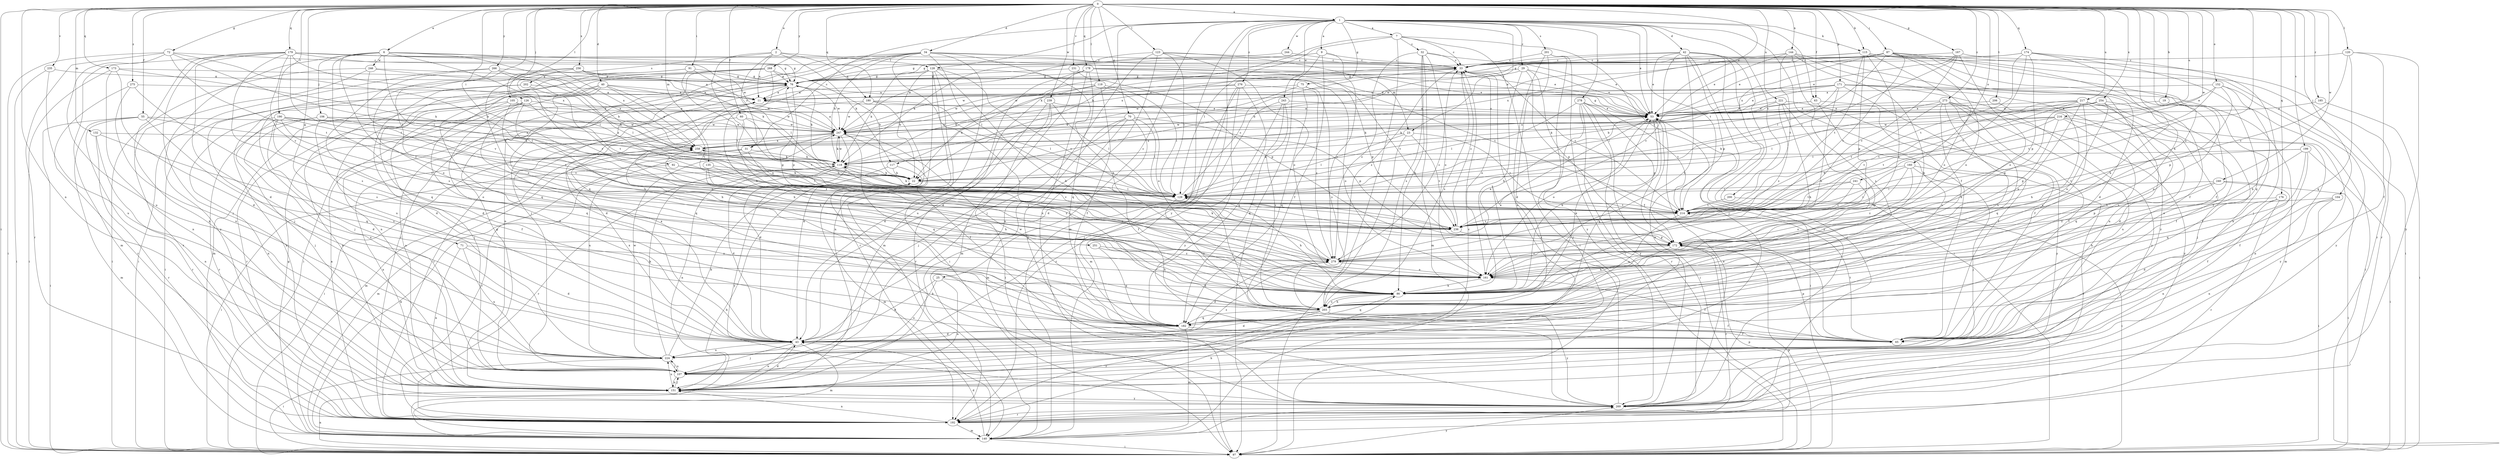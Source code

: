 strict digraph  {
0;
1;
2;
6;
7;
9;
11;
19;
22;
23;
25;
29;
31;
32;
33;
34;
40;
42;
43;
53;
55;
60;
63;
65;
70;
71;
72;
75;
76;
86;
87;
91;
92;
97;
104;
105;
106;
107;
115;
117;
118;
119;
120;
123;
126;
128;
129;
132;
135;
140;
144;
151;
152;
160;
161;
167;
171;
172;
173;
174;
176;
178;
179;
180;
182;
185;
190;
192;
199;
200;
201;
202;
203;
206;
214;
216;
217;
221;
224;
231;
235;
236;
239;
240;
241;
243;
244;
246;
247;
251;
254;
256;
258;
266;
268;
269;
273;
275;
276;
278;
279;
0 -> 1  [label=a];
0 -> 2  [label=a];
0 -> 6  [label=a];
0 -> 19  [label=b];
0 -> 34  [label=d];
0 -> 40  [label=d];
0 -> 53  [label=e];
0 -> 55  [label=f];
0 -> 60  [label=f];
0 -> 63  [label=f];
0 -> 70  [label=g];
0 -> 71  [label=g];
0 -> 72  [label=g];
0 -> 86  [label=h];
0 -> 87  [label=i];
0 -> 91  [label=i];
0 -> 92  [label=i];
0 -> 97  [label=i];
0 -> 104  [label=j];
0 -> 105  [label=j];
0 -> 115  [label=k];
0 -> 119  [label=l];
0 -> 120  [label=l];
0 -> 123  [label=l];
0 -> 126  [label=l];
0 -> 132  [label=m];
0 -> 135  [label=m];
0 -> 144  [label=n];
0 -> 151  [label=n];
0 -> 152  [label=o];
0 -> 160  [label=o];
0 -> 161  [label=o];
0 -> 167  [label=p];
0 -> 171  [label=p];
0 -> 173  [label=q];
0 -> 174  [label=q];
0 -> 176  [label=q];
0 -> 178  [label=q];
0 -> 179  [label=q];
0 -> 180  [label=q];
0 -> 185  [label=r];
0 -> 190  [label=r];
0 -> 199  [label=s];
0 -> 206  [label=t];
0 -> 214  [label=t];
0 -> 216  [label=u];
0 -> 217  [label=u];
0 -> 221  [label=u];
0 -> 231  [label=v];
0 -> 235  [label=v];
0 -> 239  [label=w];
0 -> 240  [label=w];
0 -> 241  [label=w];
0 -> 251  [label=x];
0 -> 254  [label=x];
0 -> 256  [label=x];
0 -> 266  [label=y];
0 -> 268  [label=y];
0 -> 273  [label=z];
0 -> 275  [label=z];
1 -> 7  [label=a];
1 -> 9  [label=a];
1 -> 22  [label=b];
1 -> 23  [label=c];
1 -> 25  [label=c];
1 -> 29  [label=c];
1 -> 31  [label=c];
1 -> 42  [label=d];
1 -> 53  [label=e];
1 -> 63  [label=f];
1 -> 65  [label=f];
1 -> 75  [label=g];
1 -> 115  [label=k];
1 -> 128  [label=l];
1 -> 140  [label=m];
1 -> 200  [label=s];
1 -> 201  [label=s];
1 -> 214  [label=t];
1 -> 243  [label=w];
1 -> 244  [label=w];
1 -> 269  [label=y];
1 -> 276  [label=z];
1 -> 278  [label=z];
2 -> 11  [label=a];
2 -> 31  [label=c];
2 -> 117  [label=k];
2 -> 128  [label=l];
2 -> 129  [label=l];
2 -> 180  [label=q];
2 -> 202  [label=s];
6 -> 22  [label=b];
6 -> 76  [label=g];
6 -> 106  [label=j];
6 -> 129  [label=l];
6 -> 203  [label=s];
6 -> 236  [label=v];
6 -> 246  [label=w];
6 -> 258  [label=x];
6 -> 269  [label=y];
6 -> 279  [label=z];
7 -> 32  [label=c];
7 -> 33  [label=c];
7 -> 97  [label=i];
7 -> 117  [label=k];
7 -> 129  [label=l];
7 -> 203  [label=s];
7 -> 214  [label=t];
9 -> 33  [label=c];
9 -> 65  [label=f];
9 -> 76  [label=g];
9 -> 97  [label=i];
9 -> 247  [label=w];
9 -> 279  [label=z];
11 -> 53  [label=e];
11 -> 86  [label=h];
19 -> 53  [label=e];
19 -> 161  [label=o];
22 -> 129  [label=l];
23 -> 97  [label=i];
23 -> 129  [label=l];
23 -> 214  [label=t];
23 -> 236  [label=v];
23 -> 258  [label=x];
25 -> 43  [label=d];
25 -> 86  [label=h];
25 -> 151  [label=n];
25 -> 224  [label=u];
29 -> 53  [label=e];
29 -> 65  [label=f];
29 -> 76  [label=g];
29 -> 86  [label=h];
29 -> 172  [label=p];
29 -> 247  [label=w];
31 -> 118  [label=k];
31 -> 140  [label=m];
31 -> 192  [label=r];
31 -> 279  [label=z];
32 -> 33  [label=c];
32 -> 53  [label=e];
32 -> 86  [label=h];
32 -> 140  [label=m];
32 -> 161  [label=o];
32 -> 203  [label=s];
32 -> 279  [label=z];
33 -> 76  [label=g];
33 -> 161  [label=o];
33 -> 203  [label=s];
33 -> 247  [label=w];
33 -> 279  [label=z];
34 -> 33  [label=c];
34 -> 53  [label=e];
34 -> 86  [label=h];
34 -> 107  [label=j];
34 -> 118  [label=k];
34 -> 129  [label=l];
34 -> 140  [label=m];
34 -> 151  [label=n];
34 -> 182  [label=q];
34 -> 192  [label=r];
34 -> 203  [label=s];
40 -> 11  [label=a];
40 -> 43  [label=d];
40 -> 86  [label=h];
40 -> 97  [label=i];
40 -> 236  [label=v];
40 -> 247  [label=w];
40 -> 258  [label=x];
40 -> 269  [label=y];
42 -> 33  [label=c];
42 -> 53  [label=e];
42 -> 86  [label=h];
42 -> 97  [label=i];
42 -> 107  [label=j];
42 -> 172  [label=p];
42 -> 192  [label=r];
42 -> 236  [label=v];
42 -> 258  [label=x];
42 -> 269  [label=y];
43 -> 11  [label=a];
43 -> 107  [label=j];
43 -> 140  [label=m];
43 -> 151  [label=n];
43 -> 224  [label=u];
43 -> 258  [label=x];
53 -> 76  [label=g];
53 -> 86  [label=h];
53 -> 97  [label=i];
53 -> 161  [label=o];
53 -> 182  [label=q];
53 -> 247  [label=w];
55 -> 97  [label=i];
55 -> 118  [label=k];
55 -> 140  [label=m];
55 -> 182  [label=q];
55 -> 192  [label=r];
55 -> 247  [label=w];
60 -> 86  [label=h];
60 -> 214  [label=t];
60 -> 247  [label=w];
60 -> 279  [label=z];
63 -> 53  [label=e];
63 -> 65  [label=f];
63 -> 118  [label=k];
63 -> 203  [label=s];
65 -> 172  [label=p];
65 -> 214  [label=t];
70 -> 65  [label=f];
70 -> 97  [label=i];
70 -> 107  [label=j];
70 -> 129  [label=l];
70 -> 140  [label=m];
70 -> 172  [label=p];
70 -> 247  [label=w];
71 -> 43  [label=d];
71 -> 151  [label=n];
71 -> 224  [label=u];
71 -> 279  [label=z];
72 -> 22  [label=b];
72 -> 33  [label=c];
72 -> 97  [label=i];
72 -> 129  [label=l];
72 -> 192  [label=r];
72 -> 214  [label=t];
72 -> 224  [label=u];
75 -> 11  [label=a];
75 -> 118  [label=k];
75 -> 161  [label=o];
75 -> 182  [label=q];
75 -> 203  [label=s];
76 -> 11  [label=a];
76 -> 43  [label=d];
76 -> 118  [label=k];
76 -> 172  [label=p];
76 -> 247  [label=w];
86 -> 53  [label=e];
86 -> 182  [label=q];
86 -> 203  [label=s];
87 -> 33  [label=c];
87 -> 43  [label=d];
87 -> 53  [label=e];
87 -> 65  [label=f];
87 -> 97  [label=i];
87 -> 129  [label=l];
87 -> 161  [label=o];
87 -> 236  [label=v];
87 -> 247  [label=w];
87 -> 258  [label=x];
91 -> 76  [label=g];
91 -> 129  [label=l];
91 -> 182  [label=q];
91 -> 214  [label=t];
91 -> 224  [label=u];
92 -> 22  [label=b];
92 -> 97  [label=i];
92 -> 129  [label=l];
97 -> 151  [label=n];
97 -> 172  [label=p];
97 -> 269  [label=y];
104 -> 43  [label=d];
104 -> 97  [label=i];
104 -> 151  [label=n];
104 -> 214  [label=t];
105 -> 53  [label=e];
105 -> 151  [label=n];
105 -> 161  [label=o];
105 -> 182  [label=q];
105 -> 247  [label=w];
106 -> 65  [label=f];
106 -> 192  [label=r];
106 -> 224  [label=u];
106 -> 236  [label=v];
106 -> 247  [label=w];
106 -> 258  [label=x];
107 -> 76  [label=g];
107 -> 151  [label=n];
107 -> 224  [label=u];
115 -> 33  [label=c];
115 -> 65  [label=f];
115 -> 151  [label=n];
115 -> 161  [label=o];
115 -> 172  [label=p];
115 -> 192  [label=r];
115 -> 214  [label=t];
115 -> 258  [label=x];
115 -> 279  [label=z];
117 -> 22  [label=b];
117 -> 140  [label=m];
117 -> 269  [label=y];
118 -> 22  [label=b];
118 -> 43  [label=d];
118 -> 151  [label=n];
118 -> 161  [label=o];
118 -> 192  [label=r];
118 -> 247  [label=w];
119 -> 11  [label=a];
119 -> 22  [label=b];
119 -> 65  [label=f];
119 -> 129  [label=l];
119 -> 161  [label=o];
119 -> 247  [label=w];
120 -> 33  [label=c];
120 -> 65  [label=f];
120 -> 182  [label=q];
120 -> 236  [label=v];
120 -> 269  [label=y];
123 -> 33  [label=c];
123 -> 76  [label=g];
123 -> 107  [label=j];
123 -> 129  [label=l];
123 -> 151  [label=n];
123 -> 161  [label=o];
123 -> 23  [label=m];
126 -> 43  [label=d];
126 -> 53  [label=e];
126 -> 86  [label=h];
126 -> 107  [label=j];
126 -> 182  [label=q];
126 -> 192  [label=r];
126 -> 214  [label=t];
128 -> 22  [label=b];
128 -> 76  [label=g];
128 -> 86  [label=h];
128 -> 97  [label=i];
128 -> 118  [label=k];
128 -> 151  [label=n];
128 -> 192  [label=r];
128 -> 214  [label=t];
128 -> 236  [label=v];
129 -> 33  [label=c];
129 -> 86  [label=h];
129 -> 118  [label=k];
129 -> 203  [label=s];
129 -> 214  [label=t];
129 -> 258  [label=x];
132 -> 151  [label=n];
132 -> 192  [label=r];
132 -> 203  [label=s];
132 -> 258  [label=x];
135 -> 22  [label=b];
135 -> 86  [label=h];
135 -> 236  [label=v];
135 -> 279  [label=z];
140 -> 22  [label=b];
140 -> 43  [label=d];
140 -> 76  [label=g];
140 -> 97  [label=i];
140 -> 118  [label=k];
140 -> 172  [label=p];
144 -> 22  [label=b];
144 -> 33  [label=c];
144 -> 53  [label=e];
144 -> 86  [label=h];
144 -> 151  [label=n];
144 -> 203  [label=s];
144 -> 214  [label=t];
144 -> 269  [label=y];
151 -> 11  [label=a];
151 -> 33  [label=c];
151 -> 43  [label=d];
151 -> 107  [label=j];
151 -> 224  [label=u];
151 -> 258  [label=x];
151 -> 269  [label=y];
152 -> 11  [label=a];
152 -> 53  [label=e];
152 -> 86  [label=h];
152 -> 172  [label=p];
152 -> 214  [label=t];
152 -> 269  [label=y];
160 -> 22  [label=b];
160 -> 107  [label=j];
160 -> 172  [label=p];
160 -> 192  [label=r];
160 -> 236  [label=v];
160 -> 279  [label=z];
161 -> 65  [label=f];
161 -> 86  [label=h];
161 -> 258  [label=x];
167 -> 33  [label=c];
167 -> 53  [label=e];
167 -> 129  [label=l];
167 -> 161  [label=o];
167 -> 192  [label=r];
167 -> 236  [label=v];
171 -> 11  [label=a];
171 -> 22  [label=b];
171 -> 53  [label=e];
171 -> 65  [label=f];
171 -> 97  [label=i];
171 -> 129  [label=l];
171 -> 140  [label=m];
171 -> 161  [label=o];
171 -> 247  [label=w];
171 -> 269  [label=y];
172 -> 76  [label=g];
172 -> 86  [label=h];
172 -> 192  [label=r];
172 -> 279  [label=z];
173 -> 43  [label=d];
173 -> 76  [label=g];
173 -> 97  [label=i];
173 -> 118  [label=k];
173 -> 151  [label=n];
174 -> 33  [label=c];
174 -> 76  [label=g];
174 -> 86  [label=h];
174 -> 107  [label=j];
174 -> 172  [label=p];
174 -> 182  [label=q];
174 -> 214  [label=t];
174 -> 236  [label=v];
176 -> 86  [label=h];
176 -> 151  [label=n];
176 -> 192  [label=r];
176 -> 214  [label=t];
178 -> 43  [label=d];
178 -> 53  [label=e];
178 -> 76  [label=g];
178 -> 172  [label=p];
178 -> 182  [label=q];
178 -> 224  [label=u];
178 -> 236  [label=v];
178 -> 269  [label=y];
179 -> 33  [label=c];
179 -> 43  [label=d];
179 -> 53  [label=e];
179 -> 76  [label=g];
179 -> 107  [label=j];
179 -> 140  [label=m];
179 -> 151  [label=n];
179 -> 203  [label=s];
179 -> 214  [label=t];
179 -> 236  [label=v];
179 -> 247  [label=w];
179 -> 258  [label=x];
180 -> 43  [label=d];
180 -> 53  [label=e];
180 -> 129  [label=l];
180 -> 192  [label=r];
180 -> 247  [label=w];
182 -> 43  [label=d];
182 -> 65  [label=f];
182 -> 140  [label=m];
182 -> 247  [label=w];
185 -> 53  [label=e];
185 -> 97  [label=i];
190 -> 43  [label=d];
190 -> 107  [label=j];
190 -> 151  [label=n];
190 -> 161  [label=o];
190 -> 214  [label=t];
190 -> 236  [label=v];
190 -> 247  [label=w];
190 -> 258  [label=x];
192 -> 11  [label=a];
192 -> 86  [label=h];
192 -> 140  [label=m];
192 -> 151  [label=n];
199 -> 65  [label=f];
199 -> 97  [label=i];
199 -> 118  [label=k];
199 -> 161  [label=o];
199 -> 182  [label=q];
199 -> 214  [label=t];
200 -> 97  [label=i];
200 -> 214  [label=t];
201 -> 33  [label=c];
201 -> 43  [label=d];
201 -> 97  [label=i];
201 -> 224  [label=u];
201 -> 269  [label=y];
202 -> 11  [label=a];
202 -> 43  [label=d];
202 -> 107  [label=j];
202 -> 214  [label=t];
203 -> 43  [label=d];
203 -> 53  [label=e];
203 -> 65  [label=f];
203 -> 86  [label=h];
203 -> 129  [label=l];
203 -> 182  [label=q];
203 -> 192  [label=r];
203 -> 269  [label=y];
206 -> 53  [label=e];
206 -> 86  [label=h];
214 -> 33  [label=c];
214 -> 203  [label=s];
214 -> 236  [label=v];
216 -> 22  [label=b];
216 -> 129  [label=l];
216 -> 151  [label=n];
216 -> 172  [label=p];
216 -> 182  [label=q];
216 -> 214  [label=t];
216 -> 247  [label=w];
216 -> 269  [label=y];
217 -> 43  [label=d];
217 -> 53  [label=e];
217 -> 65  [label=f];
217 -> 107  [label=j];
217 -> 129  [label=l];
217 -> 161  [label=o];
217 -> 203  [label=s];
217 -> 214  [label=t];
217 -> 236  [label=v];
221 -> 53  [label=e];
221 -> 86  [label=h];
221 -> 118  [label=k];
221 -> 203  [label=s];
221 -> 269  [label=y];
221 -> 279  [label=z];
224 -> 22  [label=b];
224 -> 53  [label=e];
224 -> 97  [label=i];
224 -> 107  [label=j];
224 -> 118  [label=k];
224 -> 247  [label=w];
224 -> 279  [label=z];
231 -> 53  [label=e];
231 -> 76  [label=g];
231 -> 140  [label=m];
231 -> 172  [label=p];
235 -> 76  [label=g];
235 -> 97  [label=i];
235 -> 224  [label=u];
236 -> 33  [label=c];
236 -> 172  [label=p];
239 -> 43  [label=d];
239 -> 53  [label=e];
239 -> 97  [label=i];
239 -> 129  [label=l];
239 -> 192  [label=r];
240 -> 65  [label=f];
240 -> 97  [label=i];
240 -> 129  [label=l];
240 -> 172  [label=p];
240 -> 279  [label=z];
241 -> 129  [label=l];
241 -> 161  [label=o];
241 -> 214  [label=t];
241 -> 236  [label=v];
243 -> 53  [label=e];
243 -> 107  [label=j];
243 -> 182  [label=q];
243 -> 192  [label=r];
243 -> 203  [label=s];
244 -> 33  [label=c];
244 -> 118  [label=k];
246 -> 22  [label=b];
246 -> 76  [label=g];
246 -> 97  [label=i];
246 -> 192  [label=r];
246 -> 236  [label=v];
247 -> 11  [label=a];
247 -> 43  [label=d];
247 -> 65  [label=f];
247 -> 97  [label=i];
247 -> 118  [label=k];
247 -> 140  [label=m];
247 -> 182  [label=q];
247 -> 224  [label=u];
247 -> 258  [label=x];
251 -> 86  [label=h];
251 -> 182  [label=q];
251 -> 279  [label=z];
254 -> 53  [label=e];
254 -> 65  [label=f];
254 -> 161  [label=o];
254 -> 172  [label=p];
254 -> 203  [label=s];
254 -> 258  [label=x];
256 -> 11  [label=a];
256 -> 76  [label=g];
256 -> 107  [label=j];
256 -> 118  [label=k];
256 -> 161  [label=o];
256 -> 236  [label=v];
258 -> 118  [label=k];
266 -> 76  [label=g];
266 -> 97  [label=i];
266 -> 129  [label=l];
266 -> 161  [label=o];
266 -> 182  [label=q];
266 -> 258  [label=x];
268 -> 22  [label=b];
268 -> 76  [label=g];
268 -> 86  [label=h];
268 -> 97  [label=i];
268 -> 140  [label=m];
268 -> 151  [label=n];
269 -> 22  [label=b];
269 -> 33  [label=c];
269 -> 53  [label=e];
269 -> 192  [label=r];
273 -> 53  [label=e];
273 -> 65  [label=f];
273 -> 86  [label=h];
273 -> 118  [label=k];
273 -> 182  [label=q];
273 -> 203  [label=s];
273 -> 214  [label=t];
273 -> 224  [label=u];
273 -> 269  [label=y];
275 -> 11  [label=a];
275 -> 192  [label=r];
275 -> 203  [label=s];
275 -> 224  [label=u];
276 -> 11  [label=a];
276 -> 43  [label=d];
276 -> 118  [label=k];
276 -> 140  [label=m];
276 -> 182  [label=q];
276 -> 269  [label=y];
276 -> 279  [label=z];
278 -> 53  [label=e];
278 -> 97  [label=i];
278 -> 107  [label=j];
278 -> 129  [label=l];
278 -> 172  [label=p];
278 -> 192  [label=r];
278 -> 214  [label=t];
278 -> 269  [label=y];
279 -> 33  [label=c];
279 -> 43  [label=d];
279 -> 53  [label=e];
279 -> 118  [label=k];
279 -> 161  [label=o];
}
